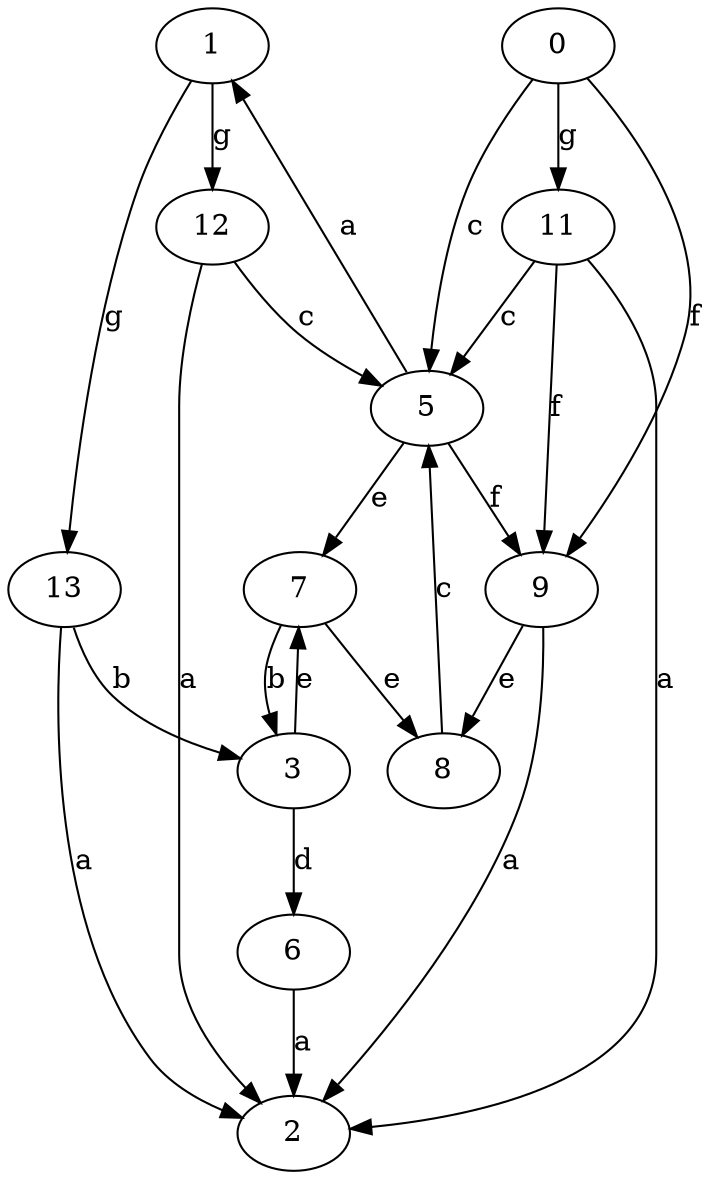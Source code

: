 strict digraph  {
1;
2;
3;
5;
6;
0;
7;
8;
9;
11;
12;
13;
1 -> 12  [label=g];
1 -> 13  [label=g];
3 -> 6  [label=d];
3 -> 7  [label=e];
5 -> 1  [label=a];
5 -> 7  [label=e];
5 -> 9  [label=f];
6 -> 2  [label=a];
0 -> 5  [label=c];
0 -> 9  [label=f];
0 -> 11  [label=g];
7 -> 3  [label=b];
7 -> 8  [label=e];
8 -> 5  [label=c];
9 -> 2  [label=a];
9 -> 8  [label=e];
11 -> 2  [label=a];
11 -> 5  [label=c];
11 -> 9  [label=f];
12 -> 2  [label=a];
12 -> 5  [label=c];
13 -> 2  [label=a];
13 -> 3  [label=b];
}
